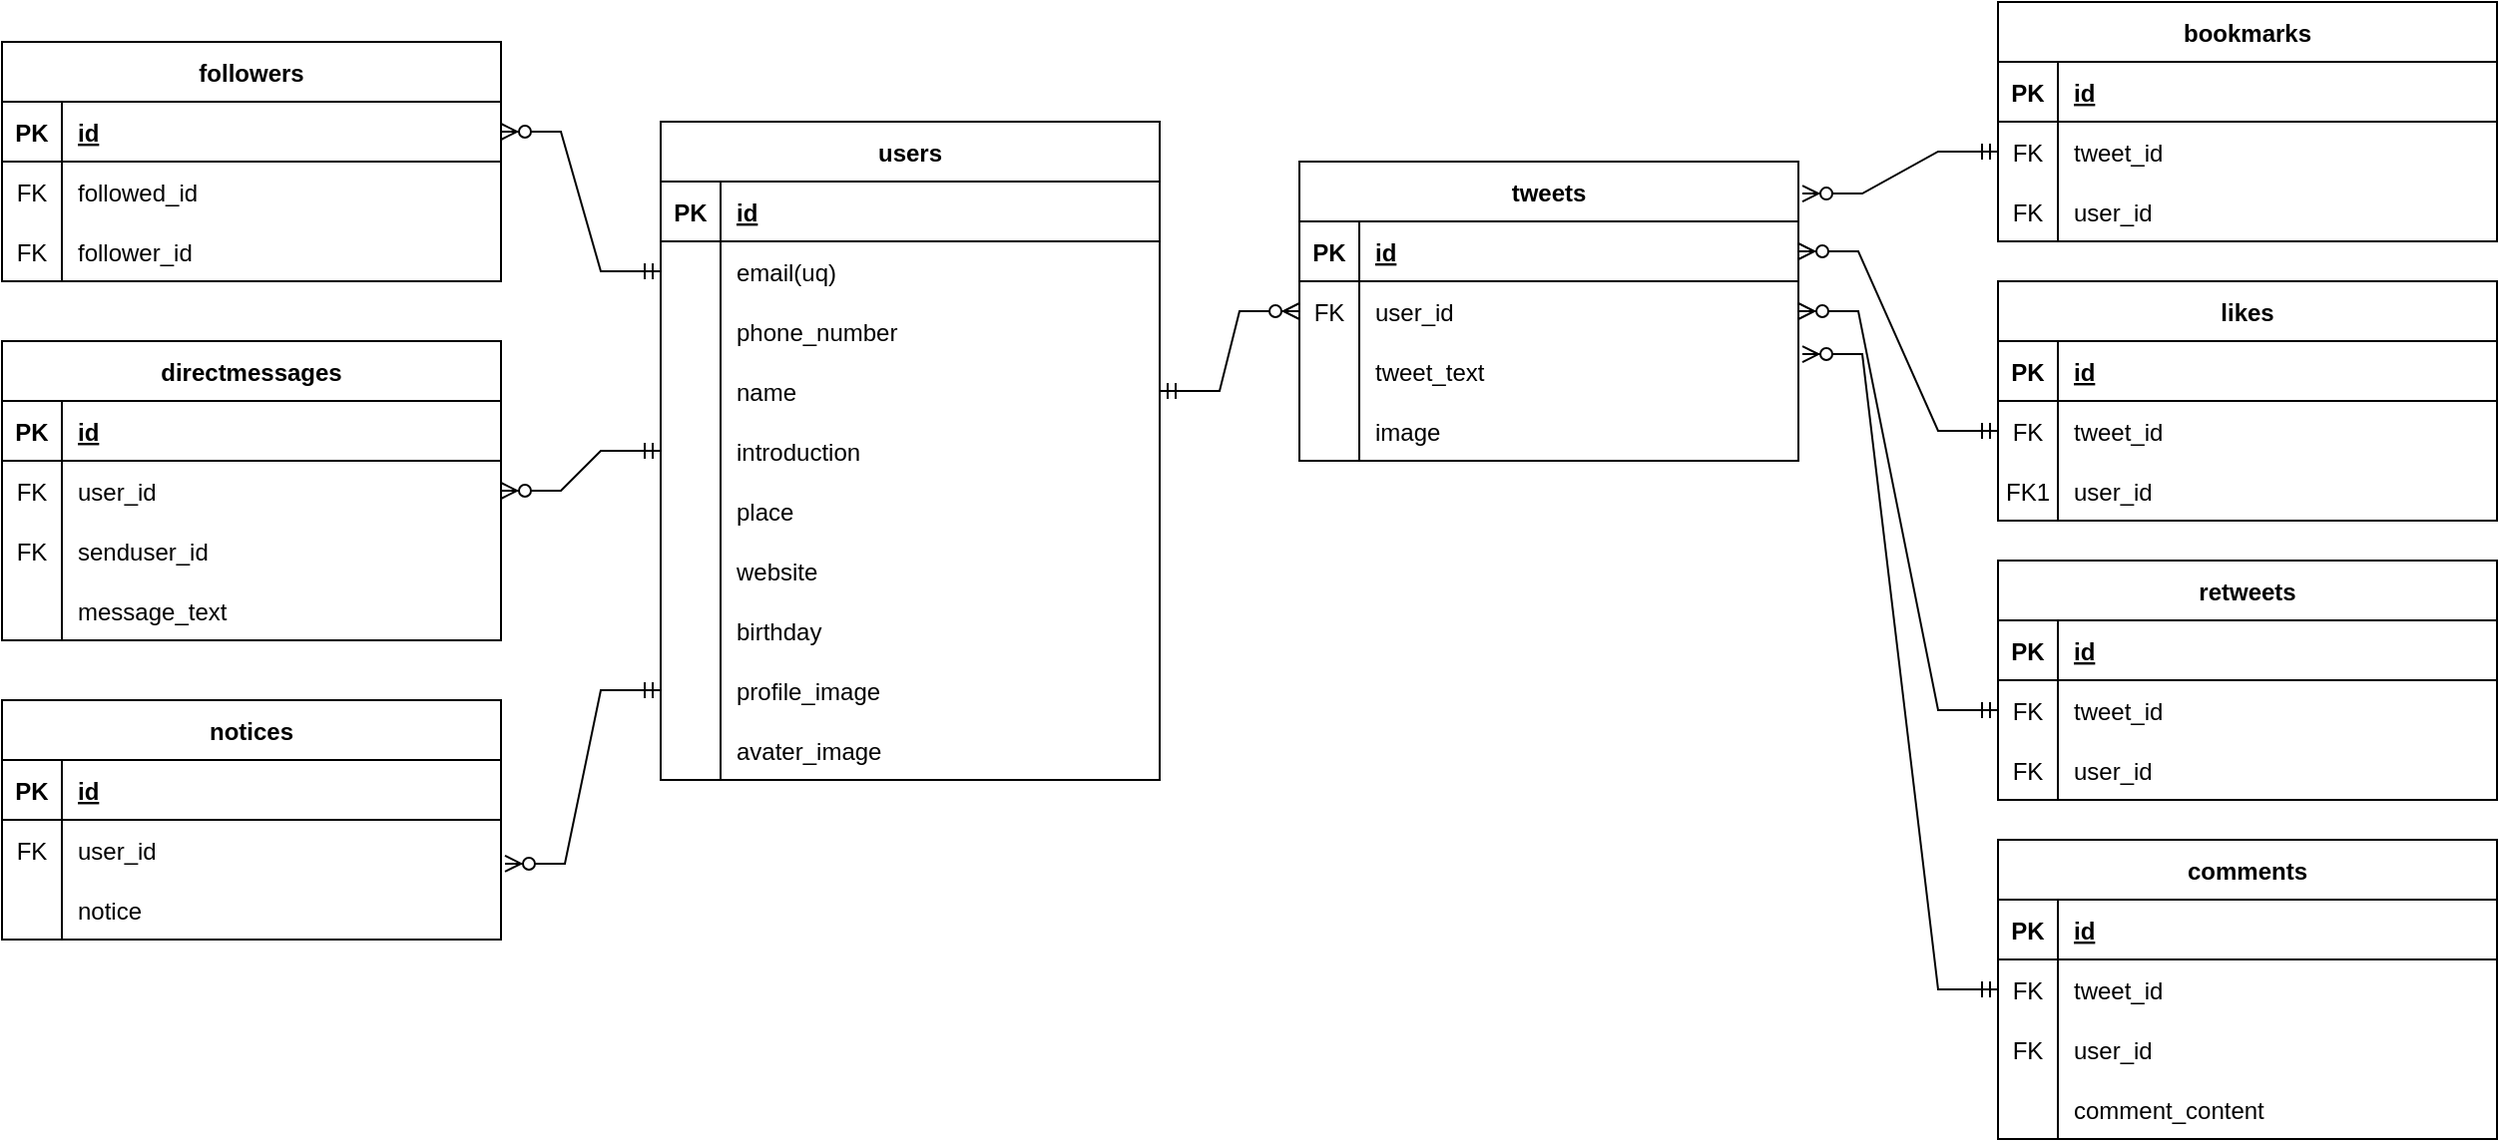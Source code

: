 <mxfile>
    <diagram id="R2lEEEUBdFMjLlhIrx00" name="Page-1">
        <mxGraphModel dx="1562" dy="1374" grid="1" gridSize="10" guides="1" tooltips="1" connect="1" arrows="1" fold="1" page="1" pageScale="1" pageWidth="850" pageHeight="1100" math="0" shadow="0" extFonts="Permanent Marker^https://fonts.googleapis.com/css?family=Permanent+Marker">
            <root>
                <mxCell id="0"/>
                <mxCell id="1" parent="0"/>
                <mxCell id="C-vyLk0tnHw3VtMMgP7b-2" value="users" style="shape=table;startSize=30;container=1;collapsible=1;childLayout=tableLayout;fixedRows=1;rowLines=0;fontStyle=1;align=center;resizeLast=1;" parent="1" vertex="1">
                    <mxGeometry x="-80" y="20" width="250" height="330" as="geometry"/>
                </mxCell>
                <mxCell id="C-vyLk0tnHw3VtMMgP7b-3" value="" style="shape=partialRectangle;collapsible=0;dropTarget=0;pointerEvents=0;fillColor=none;points=[[0,0.5],[1,0.5]];portConstraint=eastwest;top=0;left=0;right=0;bottom=1;" parent="C-vyLk0tnHw3VtMMgP7b-2" vertex="1">
                    <mxGeometry y="30" width="250" height="30" as="geometry"/>
                </mxCell>
                <mxCell id="C-vyLk0tnHw3VtMMgP7b-4" value="PK" style="shape=partialRectangle;overflow=hidden;connectable=0;fillColor=none;top=0;left=0;bottom=0;right=0;fontStyle=1;" parent="C-vyLk0tnHw3VtMMgP7b-3" vertex="1">
                    <mxGeometry width="30" height="30" as="geometry">
                        <mxRectangle width="30" height="30" as="alternateBounds"/>
                    </mxGeometry>
                </mxCell>
                <mxCell id="C-vyLk0tnHw3VtMMgP7b-5" value="id" style="shape=partialRectangle;overflow=hidden;connectable=0;fillColor=none;top=0;left=0;bottom=0;right=0;align=left;spacingLeft=6;fontStyle=5;" parent="C-vyLk0tnHw3VtMMgP7b-3" vertex="1">
                    <mxGeometry x="30" width="220" height="30" as="geometry">
                        <mxRectangle width="220" height="30" as="alternateBounds"/>
                    </mxGeometry>
                </mxCell>
                <mxCell id="C-vyLk0tnHw3VtMMgP7b-6" value="" style="shape=partialRectangle;collapsible=0;dropTarget=0;pointerEvents=0;fillColor=none;points=[[0,0.5],[1,0.5]];portConstraint=eastwest;top=0;left=0;right=0;bottom=0;" parent="C-vyLk0tnHw3VtMMgP7b-2" vertex="1">
                    <mxGeometry y="60" width="250" height="30" as="geometry"/>
                </mxCell>
                <mxCell id="C-vyLk0tnHw3VtMMgP7b-7" value="" style="shape=partialRectangle;overflow=hidden;connectable=0;fillColor=none;top=0;left=0;bottom=0;right=0;" parent="C-vyLk0tnHw3VtMMgP7b-6" vertex="1">
                    <mxGeometry width="30" height="30" as="geometry">
                        <mxRectangle width="30" height="30" as="alternateBounds"/>
                    </mxGeometry>
                </mxCell>
                <mxCell id="C-vyLk0tnHw3VtMMgP7b-8" value="email(uq)" style="shape=partialRectangle;overflow=hidden;connectable=0;fillColor=none;top=0;left=0;bottom=0;right=0;align=left;spacingLeft=6;" parent="C-vyLk0tnHw3VtMMgP7b-6" vertex="1">
                    <mxGeometry x="30" width="220" height="30" as="geometry">
                        <mxRectangle width="220" height="30" as="alternateBounds"/>
                    </mxGeometry>
                </mxCell>
                <mxCell id="C-vyLk0tnHw3VtMMgP7b-9" value="" style="shape=partialRectangle;collapsible=0;dropTarget=0;pointerEvents=0;fillColor=none;points=[[0,0.5],[1,0.5]];portConstraint=eastwest;top=0;left=0;right=0;bottom=0;" parent="C-vyLk0tnHw3VtMMgP7b-2" vertex="1">
                    <mxGeometry y="90" width="250" height="30" as="geometry"/>
                </mxCell>
                <mxCell id="C-vyLk0tnHw3VtMMgP7b-10" value="" style="shape=partialRectangle;overflow=hidden;connectable=0;fillColor=none;top=0;left=0;bottom=0;right=0;" parent="C-vyLk0tnHw3VtMMgP7b-9" vertex="1">
                    <mxGeometry width="30" height="30" as="geometry">
                        <mxRectangle width="30" height="30" as="alternateBounds"/>
                    </mxGeometry>
                </mxCell>
                <mxCell id="C-vyLk0tnHw3VtMMgP7b-11" value="phone_number" style="shape=partialRectangle;overflow=hidden;connectable=0;fillColor=none;top=0;left=0;bottom=0;right=0;align=left;spacingLeft=6;" parent="C-vyLk0tnHw3VtMMgP7b-9" vertex="1">
                    <mxGeometry x="30" width="220" height="30" as="geometry">
                        <mxRectangle width="220" height="30" as="alternateBounds"/>
                    </mxGeometry>
                </mxCell>
                <mxCell id="NRNd9IOH_NK0ib00mY63-1" style="shape=partialRectangle;collapsible=0;dropTarget=0;pointerEvents=0;fillColor=none;points=[[0,0.5],[1,0.5]];portConstraint=eastwest;top=0;left=0;right=0;bottom=0;" parent="C-vyLk0tnHw3VtMMgP7b-2" vertex="1">
                    <mxGeometry y="120" width="250" height="30" as="geometry"/>
                </mxCell>
                <mxCell id="NRNd9IOH_NK0ib00mY63-2" style="shape=partialRectangle;overflow=hidden;connectable=0;fillColor=none;top=0;left=0;bottom=0;right=0;" parent="NRNd9IOH_NK0ib00mY63-1" vertex="1">
                    <mxGeometry width="30" height="30" as="geometry">
                        <mxRectangle width="30" height="30" as="alternateBounds"/>
                    </mxGeometry>
                </mxCell>
                <mxCell id="NRNd9IOH_NK0ib00mY63-3" value="name" style="shape=partialRectangle;overflow=hidden;connectable=0;fillColor=none;top=0;left=0;bottom=0;right=0;align=left;spacingLeft=6;" parent="NRNd9IOH_NK0ib00mY63-1" vertex="1">
                    <mxGeometry x="30" width="220" height="30" as="geometry">
                        <mxRectangle width="220" height="30" as="alternateBounds"/>
                    </mxGeometry>
                </mxCell>
                <mxCell id="NRNd9IOH_NK0ib00mY63-4" style="shape=partialRectangle;collapsible=0;dropTarget=0;pointerEvents=0;fillColor=none;points=[[0,0.5],[1,0.5]];portConstraint=eastwest;top=0;left=0;right=0;bottom=0;" parent="C-vyLk0tnHw3VtMMgP7b-2" vertex="1">
                    <mxGeometry y="150" width="250" height="30" as="geometry"/>
                </mxCell>
                <mxCell id="NRNd9IOH_NK0ib00mY63-5" style="shape=partialRectangle;overflow=hidden;connectable=0;fillColor=none;top=0;left=0;bottom=0;right=0;" parent="NRNd9IOH_NK0ib00mY63-4" vertex="1">
                    <mxGeometry width="30" height="30" as="geometry">
                        <mxRectangle width="30" height="30" as="alternateBounds"/>
                    </mxGeometry>
                </mxCell>
                <mxCell id="NRNd9IOH_NK0ib00mY63-6" value="introduction" style="shape=partialRectangle;overflow=hidden;connectable=0;fillColor=none;top=0;left=0;bottom=0;right=0;align=left;spacingLeft=6;" parent="NRNd9IOH_NK0ib00mY63-4" vertex="1">
                    <mxGeometry x="30" width="220" height="30" as="geometry">
                        <mxRectangle width="220" height="30" as="alternateBounds"/>
                    </mxGeometry>
                </mxCell>
                <mxCell id="NRNd9IOH_NK0ib00mY63-7" style="shape=partialRectangle;collapsible=0;dropTarget=0;pointerEvents=0;fillColor=none;points=[[0,0.5],[1,0.5]];portConstraint=eastwest;top=0;left=0;right=0;bottom=0;" parent="C-vyLk0tnHw3VtMMgP7b-2" vertex="1">
                    <mxGeometry y="180" width="250" height="30" as="geometry"/>
                </mxCell>
                <mxCell id="NRNd9IOH_NK0ib00mY63-8" style="shape=partialRectangle;overflow=hidden;connectable=0;fillColor=none;top=0;left=0;bottom=0;right=0;" parent="NRNd9IOH_NK0ib00mY63-7" vertex="1">
                    <mxGeometry width="30" height="30" as="geometry">
                        <mxRectangle width="30" height="30" as="alternateBounds"/>
                    </mxGeometry>
                </mxCell>
                <mxCell id="NRNd9IOH_NK0ib00mY63-9" value="place" style="shape=partialRectangle;overflow=hidden;connectable=0;fillColor=none;top=0;left=0;bottom=0;right=0;align=left;spacingLeft=6;" parent="NRNd9IOH_NK0ib00mY63-7" vertex="1">
                    <mxGeometry x="30" width="220" height="30" as="geometry">
                        <mxRectangle width="220" height="30" as="alternateBounds"/>
                    </mxGeometry>
                </mxCell>
                <mxCell id="NRNd9IOH_NK0ib00mY63-10" style="shape=partialRectangle;collapsible=0;dropTarget=0;pointerEvents=0;fillColor=none;points=[[0,0.5],[1,0.5]];portConstraint=eastwest;top=0;left=0;right=0;bottom=0;" parent="C-vyLk0tnHw3VtMMgP7b-2" vertex="1">
                    <mxGeometry y="210" width="250" height="30" as="geometry"/>
                </mxCell>
                <mxCell id="NRNd9IOH_NK0ib00mY63-11" style="shape=partialRectangle;overflow=hidden;connectable=0;fillColor=none;top=0;left=0;bottom=0;right=0;" parent="NRNd9IOH_NK0ib00mY63-10" vertex="1">
                    <mxGeometry width="30" height="30" as="geometry">
                        <mxRectangle width="30" height="30" as="alternateBounds"/>
                    </mxGeometry>
                </mxCell>
                <mxCell id="NRNd9IOH_NK0ib00mY63-12" value="website" style="shape=partialRectangle;overflow=hidden;connectable=0;fillColor=none;top=0;left=0;bottom=0;right=0;align=left;spacingLeft=6;" parent="NRNd9IOH_NK0ib00mY63-10" vertex="1">
                    <mxGeometry x="30" width="220" height="30" as="geometry">
                        <mxRectangle width="220" height="30" as="alternateBounds"/>
                    </mxGeometry>
                </mxCell>
                <mxCell id="NRNd9IOH_NK0ib00mY63-13" style="shape=partialRectangle;collapsible=0;dropTarget=0;pointerEvents=0;fillColor=none;points=[[0,0.5],[1,0.5]];portConstraint=eastwest;top=0;left=0;right=0;bottom=0;" parent="C-vyLk0tnHw3VtMMgP7b-2" vertex="1">
                    <mxGeometry y="240" width="250" height="30" as="geometry"/>
                </mxCell>
                <mxCell id="NRNd9IOH_NK0ib00mY63-14" style="shape=partialRectangle;overflow=hidden;connectable=0;fillColor=none;top=0;left=0;bottom=0;right=0;" parent="NRNd9IOH_NK0ib00mY63-13" vertex="1">
                    <mxGeometry width="30" height="30" as="geometry">
                        <mxRectangle width="30" height="30" as="alternateBounds"/>
                    </mxGeometry>
                </mxCell>
                <mxCell id="NRNd9IOH_NK0ib00mY63-15" value="birthday" style="shape=partialRectangle;overflow=hidden;connectable=0;fillColor=none;top=0;left=0;bottom=0;right=0;align=left;spacingLeft=6;" parent="NRNd9IOH_NK0ib00mY63-13" vertex="1">
                    <mxGeometry x="30" width="220" height="30" as="geometry">
                        <mxRectangle width="220" height="30" as="alternateBounds"/>
                    </mxGeometry>
                </mxCell>
                <mxCell id="NRNd9IOH_NK0ib00mY63-16" style="shape=partialRectangle;collapsible=0;dropTarget=0;pointerEvents=0;fillColor=none;points=[[0,0.5],[1,0.5]];portConstraint=eastwest;top=0;left=0;right=0;bottom=0;" parent="C-vyLk0tnHw3VtMMgP7b-2" vertex="1">
                    <mxGeometry y="270" width="250" height="30" as="geometry"/>
                </mxCell>
                <mxCell id="NRNd9IOH_NK0ib00mY63-17" style="shape=partialRectangle;overflow=hidden;connectable=0;fillColor=none;top=0;left=0;bottom=0;right=0;" parent="NRNd9IOH_NK0ib00mY63-16" vertex="1">
                    <mxGeometry width="30" height="30" as="geometry">
                        <mxRectangle width="30" height="30" as="alternateBounds"/>
                    </mxGeometry>
                </mxCell>
                <mxCell id="NRNd9IOH_NK0ib00mY63-18" value="profile_image" style="shape=partialRectangle;overflow=hidden;connectable=0;fillColor=none;top=0;left=0;bottom=0;right=0;align=left;spacingLeft=6;" parent="NRNd9IOH_NK0ib00mY63-16" vertex="1">
                    <mxGeometry x="30" width="220" height="30" as="geometry">
                        <mxRectangle width="220" height="30" as="alternateBounds"/>
                    </mxGeometry>
                </mxCell>
                <mxCell id="NRNd9IOH_NK0ib00mY63-19" style="shape=partialRectangle;collapsible=0;dropTarget=0;pointerEvents=0;fillColor=none;points=[[0,0.5],[1,0.5]];portConstraint=eastwest;top=0;left=0;right=0;bottom=0;" parent="C-vyLk0tnHw3VtMMgP7b-2" vertex="1">
                    <mxGeometry y="300" width="250" height="30" as="geometry"/>
                </mxCell>
                <mxCell id="NRNd9IOH_NK0ib00mY63-20" style="shape=partialRectangle;overflow=hidden;connectable=0;fillColor=none;top=0;left=0;bottom=0;right=0;" parent="NRNd9IOH_NK0ib00mY63-19" vertex="1">
                    <mxGeometry width="30" height="30" as="geometry">
                        <mxRectangle width="30" height="30" as="alternateBounds"/>
                    </mxGeometry>
                </mxCell>
                <mxCell id="NRNd9IOH_NK0ib00mY63-21" value="avater_image" style="shape=partialRectangle;overflow=hidden;connectable=0;fillColor=none;top=0;left=0;bottom=0;right=0;align=left;spacingLeft=6;" parent="NRNd9IOH_NK0ib00mY63-19" vertex="1">
                    <mxGeometry x="30" width="220" height="30" as="geometry">
                        <mxRectangle width="220" height="30" as="alternateBounds"/>
                    </mxGeometry>
                </mxCell>
                <mxCell id="NRNd9IOH_NK0ib00mY63-22" value="tweets" style="shape=table;startSize=30;container=1;collapsible=1;childLayout=tableLayout;fixedRows=1;rowLines=0;fontStyle=1;align=center;resizeLast=1;" parent="1" vertex="1">
                    <mxGeometry x="240" y="40" width="250" height="150" as="geometry"/>
                </mxCell>
                <mxCell id="NRNd9IOH_NK0ib00mY63-23" value="" style="shape=partialRectangle;collapsible=0;dropTarget=0;pointerEvents=0;fillColor=none;points=[[0,0.5],[1,0.5]];portConstraint=eastwest;top=0;left=0;right=0;bottom=1;" parent="NRNd9IOH_NK0ib00mY63-22" vertex="1">
                    <mxGeometry y="30" width="250" height="30" as="geometry"/>
                </mxCell>
                <mxCell id="NRNd9IOH_NK0ib00mY63-24" value="PK" style="shape=partialRectangle;overflow=hidden;connectable=0;fillColor=none;top=0;left=0;bottom=0;right=0;fontStyle=1;" parent="NRNd9IOH_NK0ib00mY63-23" vertex="1">
                    <mxGeometry width="30" height="30" as="geometry">
                        <mxRectangle width="30" height="30" as="alternateBounds"/>
                    </mxGeometry>
                </mxCell>
                <mxCell id="NRNd9IOH_NK0ib00mY63-25" value="id" style="shape=partialRectangle;overflow=hidden;connectable=0;fillColor=none;top=0;left=0;bottom=0;right=0;align=left;spacingLeft=6;fontStyle=5;" parent="NRNd9IOH_NK0ib00mY63-23" vertex="1">
                    <mxGeometry x="30" width="220" height="30" as="geometry">
                        <mxRectangle width="220" height="30" as="alternateBounds"/>
                    </mxGeometry>
                </mxCell>
                <mxCell id="NRNd9IOH_NK0ib00mY63-26" value="" style="shape=partialRectangle;collapsible=0;dropTarget=0;pointerEvents=0;fillColor=none;points=[[0,0.5],[1,0.5]];portConstraint=eastwest;top=0;left=0;right=0;bottom=0;" parent="NRNd9IOH_NK0ib00mY63-22" vertex="1">
                    <mxGeometry y="60" width="250" height="30" as="geometry"/>
                </mxCell>
                <mxCell id="NRNd9IOH_NK0ib00mY63-27" value="FK" style="shape=partialRectangle;overflow=hidden;connectable=0;fillColor=none;top=0;left=0;bottom=0;right=0;" parent="NRNd9IOH_NK0ib00mY63-26" vertex="1">
                    <mxGeometry width="30" height="30" as="geometry">
                        <mxRectangle width="30" height="30" as="alternateBounds"/>
                    </mxGeometry>
                </mxCell>
                <mxCell id="NRNd9IOH_NK0ib00mY63-28" value="user_id" style="shape=partialRectangle;overflow=hidden;connectable=0;fillColor=none;top=0;left=0;bottom=0;right=0;align=left;spacingLeft=6;" parent="NRNd9IOH_NK0ib00mY63-26" vertex="1">
                    <mxGeometry x="30" width="220" height="30" as="geometry">
                        <mxRectangle width="220" height="30" as="alternateBounds"/>
                    </mxGeometry>
                </mxCell>
                <mxCell id="NRNd9IOH_NK0ib00mY63-29" value="" style="shape=partialRectangle;collapsible=0;dropTarget=0;pointerEvents=0;fillColor=none;points=[[0,0.5],[1,0.5]];portConstraint=eastwest;top=0;left=0;right=0;bottom=0;" parent="NRNd9IOH_NK0ib00mY63-22" vertex="1">
                    <mxGeometry y="90" width="250" height="30" as="geometry"/>
                </mxCell>
                <mxCell id="NRNd9IOH_NK0ib00mY63-30" value="" style="shape=partialRectangle;overflow=hidden;connectable=0;fillColor=none;top=0;left=0;bottom=0;right=0;" parent="NRNd9IOH_NK0ib00mY63-29" vertex="1">
                    <mxGeometry width="30" height="30" as="geometry">
                        <mxRectangle width="30" height="30" as="alternateBounds"/>
                    </mxGeometry>
                </mxCell>
                <mxCell id="NRNd9IOH_NK0ib00mY63-31" value="tweet_text" style="shape=partialRectangle;overflow=hidden;connectable=0;fillColor=none;top=0;left=0;bottom=0;right=0;align=left;spacingLeft=6;" parent="NRNd9IOH_NK0ib00mY63-29" vertex="1">
                    <mxGeometry x="30" width="220" height="30" as="geometry">
                        <mxRectangle width="220" height="30" as="alternateBounds"/>
                    </mxGeometry>
                </mxCell>
                <mxCell id="16" style="shape=partialRectangle;collapsible=0;dropTarget=0;pointerEvents=0;fillColor=none;points=[[0,0.5],[1,0.5]];portConstraint=eastwest;top=0;left=0;right=0;bottom=0;" vertex="1" parent="NRNd9IOH_NK0ib00mY63-22">
                    <mxGeometry y="120" width="250" height="30" as="geometry"/>
                </mxCell>
                <mxCell id="17" style="shape=partialRectangle;overflow=hidden;connectable=0;fillColor=none;top=0;left=0;bottom=0;right=0;" vertex="1" parent="16">
                    <mxGeometry width="30" height="30" as="geometry">
                        <mxRectangle width="30" height="30" as="alternateBounds"/>
                    </mxGeometry>
                </mxCell>
                <mxCell id="18" value="image" style="shape=partialRectangle;overflow=hidden;connectable=0;fillColor=none;top=0;left=0;bottom=0;right=0;align=left;spacingLeft=6;" vertex="1" parent="16">
                    <mxGeometry x="30" width="220" height="30" as="geometry">
                        <mxRectangle width="220" height="30" as="alternateBounds"/>
                    </mxGeometry>
                </mxCell>
                <mxCell id="fEU25YHD1_2sa0vb_L6C-61" value="likes" style="shape=table;startSize=30;container=1;collapsible=1;childLayout=tableLayout;fixedRows=1;rowLines=0;fontStyle=1;align=center;resizeLast=1;" parent="1" vertex="1">
                    <mxGeometry x="590" y="100" width="250" height="120" as="geometry"/>
                </mxCell>
                <mxCell id="fEU25YHD1_2sa0vb_L6C-62" value="" style="shape=partialRectangle;collapsible=0;dropTarget=0;pointerEvents=0;fillColor=none;points=[[0,0.5],[1,0.5]];portConstraint=eastwest;top=0;left=0;right=0;bottom=1;" parent="fEU25YHD1_2sa0vb_L6C-61" vertex="1">
                    <mxGeometry y="30" width="250" height="30" as="geometry"/>
                </mxCell>
                <mxCell id="fEU25YHD1_2sa0vb_L6C-63" value="PK" style="shape=partialRectangle;overflow=hidden;connectable=0;fillColor=none;top=0;left=0;bottom=0;right=0;fontStyle=1;" parent="fEU25YHD1_2sa0vb_L6C-62" vertex="1">
                    <mxGeometry width="30" height="30" as="geometry">
                        <mxRectangle width="30" height="30" as="alternateBounds"/>
                    </mxGeometry>
                </mxCell>
                <mxCell id="fEU25YHD1_2sa0vb_L6C-64" value="id" style="shape=partialRectangle;overflow=hidden;connectable=0;fillColor=none;top=0;left=0;bottom=0;right=0;align=left;spacingLeft=6;fontStyle=5;" parent="fEU25YHD1_2sa0vb_L6C-62" vertex="1">
                    <mxGeometry x="30" width="220" height="30" as="geometry">
                        <mxRectangle width="220" height="30" as="alternateBounds"/>
                    </mxGeometry>
                </mxCell>
                <mxCell id="fEU25YHD1_2sa0vb_L6C-65" style="shape=partialRectangle;collapsible=0;dropTarget=0;pointerEvents=0;fillColor=none;points=[[0,0.5],[1,0.5]];portConstraint=eastwest;top=0;left=0;right=0;bottom=0;" parent="fEU25YHD1_2sa0vb_L6C-61" vertex="1">
                    <mxGeometry y="60" width="250" height="30" as="geometry"/>
                </mxCell>
                <mxCell id="fEU25YHD1_2sa0vb_L6C-66" value="FK" style="shape=partialRectangle;overflow=hidden;connectable=0;fillColor=none;top=0;left=0;bottom=0;right=0;" parent="fEU25YHD1_2sa0vb_L6C-65" vertex="1">
                    <mxGeometry width="30" height="30" as="geometry">
                        <mxRectangle width="30" height="30" as="alternateBounds"/>
                    </mxGeometry>
                </mxCell>
                <mxCell id="fEU25YHD1_2sa0vb_L6C-67" value="tweet_id" style="shape=partialRectangle;overflow=hidden;connectable=0;fillColor=none;top=0;left=0;bottom=0;right=0;align=left;spacingLeft=6;" parent="fEU25YHD1_2sa0vb_L6C-65" vertex="1">
                    <mxGeometry x="30" width="220" height="30" as="geometry">
                        <mxRectangle width="220" height="30" as="alternateBounds"/>
                    </mxGeometry>
                </mxCell>
                <mxCell id="fEU25YHD1_2sa0vb_L6C-68" value="" style="shape=partialRectangle;collapsible=0;dropTarget=0;pointerEvents=0;fillColor=none;points=[[0,0.5],[1,0.5]];portConstraint=eastwest;top=0;left=0;right=0;bottom=0;" parent="fEU25YHD1_2sa0vb_L6C-61" vertex="1">
                    <mxGeometry y="90" width="250" height="30" as="geometry"/>
                </mxCell>
                <mxCell id="fEU25YHD1_2sa0vb_L6C-69" value="FK1" style="shape=partialRectangle;overflow=hidden;connectable=0;fillColor=none;top=0;left=0;bottom=0;right=0;" parent="fEU25YHD1_2sa0vb_L6C-68" vertex="1">
                    <mxGeometry width="30" height="30" as="geometry">
                        <mxRectangle width="30" height="30" as="alternateBounds"/>
                    </mxGeometry>
                </mxCell>
                <mxCell id="fEU25YHD1_2sa0vb_L6C-70" value="user_id" style="shape=partialRectangle;overflow=hidden;connectable=0;fillColor=none;top=0;left=0;bottom=0;right=0;align=left;spacingLeft=6;" parent="fEU25YHD1_2sa0vb_L6C-68" vertex="1">
                    <mxGeometry x="30" width="220" height="30" as="geometry">
                        <mxRectangle width="220" height="30" as="alternateBounds"/>
                    </mxGeometry>
                </mxCell>
                <mxCell id="fEU25YHD1_2sa0vb_L6C-74" value="retweets" style="shape=table;startSize=30;container=1;collapsible=1;childLayout=tableLayout;fixedRows=1;rowLines=0;fontStyle=1;align=center;resizeLast=1;" parent="1" vertex="1">
                    <mxGeometry x="590" y="240" width="250" height="120" as="geometry"/>
                </mxCell>
                <mxCell id="fEU25YHD1_2sa0vb_L6C-75" value="" style="shape=partialRectangle;collapsible=0;dropTarget=0;pointerEvents=0;fillColor=none;points=[[0,0.5],[1,0.5]];portConstraint=eastwest;top=0;left=0;right=0;bottom=1;" parent="fEU25YHD1_2sa0vb_L6C-74" vertex="1">
                    <mxGeometry y="30" width="250" height="30" as="geometry"/>
                </mxCell>
                <mxCell id="fEU25YHD1_2sa0vb_L6C-76" value="PK" style="shape=partialRectangle;overflow=hidden;connectable=0;fillColor=none;top=0;left=0;bottom=0;right=0;fontStyle=1;" parent="fEU25YHD1_2sa0vb_L6C-75" vertex="1">
                    <mxGeometry width="30" height="30" as="geometry">
                        <mxRectangle width="30" height="30" as="alternateBounds"/>
                    </mxGeometry>
                </mxCell>
                <mxCell id="fEU25YHD1_2sa0vb_L6C-77" value="id" style="shape=partialRectangle;overflow=hidden;connectable=0;fillColor=none;top=0;left=0;bottom=0;right=0;align=left;spacingLeft=6;fontStyle=5;" parent="fEU25YHD1_2sa0vb_L6C-75" vertex="1">
                    <mxGeometry x="30" width="220" height="30" as="geometry">
                        <mxRectangle width="220" height="30" as="alternateBounds"/>
                    </mxGeometry>
                </mxCell>
                <mxCell id="fEU25YHD1_2sa0vb_L6C-78" style="shape=partialRectangle;collapsible=0;dropTarget=0;pointerEvents=0;fillColor=none;points=[[0,0.5],[1,0.5]];portConstraint=eastwest;top=0;left=0;right=0;bottom=0;" parent="fEU25YHD1_2sa0vb_L6C-74" vertex="1">
                    <mxGeometry y="60" width="250" height="30" as="geometry"/>
                </mxCell>
                <mxCell id="fEU25YHD1_2sa0vb_L6C-79" value="FK" style="shape=partialRectangle;overflow=hidden;connectable=0;fillColor=none;top=0;left=0;bottom=0;right=0;" parent="fEU25YHD1_2sa0vb_L6C-78" vertex="1">
                    <mxGeometry width="30" height="30" as="geometry">
                        <mxRectangle width="30" height="30" as="alternateBounds"/>
                    </mxGeometry>
                </mxCell>
                <mxCell id="fEU25YHD1_2sa0vb_L6C-80" value="tweet_id" style="shape=partialRectangle;overflow=hidden;connectable=0;fillColor=none;top=0;left=0;bottom=0;right=0;align=left;spacingLeft=6;" parent="fEU25YHD1_2sa0vb_L6C-78" vertex="1">
                    <mxGeometry x="30" width="220" height="30" as="geometry">
                        <mxRectangle width="220" height="30" as="alternateBounds"/>
                    </mxGeometry>
                </mxCell>
                <mxCell id="fEU25YHD1_2sa0vb_L6C-81" value="" style="shape=partialRectangle;collapsible=0;dropTarget=0;pointerEvents=0;fillColor=none;points=[[0,0.5],[1,0.5]];portConstraint=eastwest;top=0;left=0;right=0;bottom=0;" parent="fEU25YHD1_2sa0vb_L6C-74" vertex="1">
                    <mxGeometry y="90" width="250" height="30" as="geometry"/>
                </mxCell>
                <mxCell id="fEU25YHD1_2sa0vb_L6C-82" value="FK" style="shape=partialRectangle;overflow=hidden;connectable=0;fillColor=none;top=0;left=0;bottom=0;right=0;" parent="fEU25YHD1_2sa0vb_L6C-81" vertex="1">
                    <mxGeometry width="30" height="30" as="geometry">
                        <mxRectangle width="30" height="30" as="alternateBounds"/>
                    </mxGeometry>
                </mxCell>
                <mxCell id="fEU25YHD1_2sa0vb_L6C-83" value="user_id" style="shape=partialRectangle;overflow=hidden;connectable=0;fillColor=none;top=0;left=0;bottom=0;right=0;align=left;spacingLeft=6;" parent="fEU25YHD1_2sa0vb_L6C-81" vertex="1">
                    <mxGeometry x="30" width="220" height="30" as="geometry">
                        <mxRectangle width="220" height="30" as="alternateBounds"/>
                    </mxGeometry>
                </mxCell>
                <mxCell id="fEU25YHD1_2sa0vb_L6C-87" value="bookmarks" style="shape=table;startSize=30;container=1;collapsible=1;childLayout=tableLayout;fixedRows=1;rowLines=0;fontStyle=1;align=center;resizeLast=1;" parent="1" vertex="1">
                    <mxGeometry x="590" y="-40" width="250" height="120" as="geometry"/>
                </mxCell>
                <mxCell id="fEU25YHD1_2sa0vb_L6C-88" value="" style="shape=partialRectangle;collapsible=0;dropTarget=0;pointerEvents=0;fillColor=none;points=[[0,0.5],[1,0.5]];portConstraint=eastwest;top=0;left=0;right=0;bottom=1;" parent="fEU25YHD1_2sa0vb_L6C-87" vertex="1">
                    <mxGeometry y="30" width="250" height="30" as="geometry"/>
                </mxCell>
                <mxCell id="fEU25YHD1_2sa0vb_L6C-89" value="PK" style="shape=partialRectangle;overflow=hidden;connectable=0;fillColor=none;top=0;left=0;bottom=0;right=0;fontStyle=1;" parent="fEU25YHD1_2sa0vb_L6C-88" vertex="1">
                    <mxGeometry width="30" height="30" as="geometry">
                        <mxRectangle width="30" height="30" as="alternateBounds"/>
                    </mxGeometry>
                </mxCell>
                <mxCell id="fEU25YHD1_2sa0vb_L6C-90" value="id" style="shape=partialRectangle;overflow=hidden;connectable=0;fillColor=none;top=0;left=0;bottom=0;right=0;align=left;spacingLeft=6;fontStyle=5;" parent="fEU25YHD1_2sa0vb_L6C-88" vertex="1">
                    <mxGeometry x="30" width="220" height="30" as="geometry">
                        <mxRectangle width="220" height="30" as="alternateBounds"/>
                    </mxGeometry>
                </mxCell>
                <mxCell id="fEU25YHD1_2sa0vb_L6C-91" style="shape=partialRectangle;collapsible=0;dropTarget=0;pointerEvents=0;fillColor=none;points=[[0,0.5],[1,0.5]];portConstraint=eastwest;top=0;left=0;right=0;bottom=0;" parent="fEU25YHD1_2sa0vb_L6C-87" vertex="1">
                    <mxGeometry y="60" width="250" height="30" as="geometry"/>
                </mxCell>
                <mxCell id="fEU25YHD1_2sa0vb_L6C-92" value="FK" style="shape=partialRectangle;overflow=hidden;connectable=0;fillColor=none;top=0;left=0;bottom=0;right=0;" parent="fEU25YHD1_2sa0vb_L6C-91" vertex="1">
                    <mxGeometry width="30" height="30" as="geometry">
                        <mxRectangle width="30" height="30" as="alternateBounds"/>
                    </mxGeometry>
                </mxCell>
                <mxCell id="fEU25YHD1_2sa0vb_L6C-93" value="tweet_id" style="shape=partialRectangle;overflow=hidden;connectable=0;fillColor=none;top=0;left=0;bottom=0;right=0;align=left;spacingLeft=6;" parent="fEU25YHD1_2sa0vb_L6C-91" vertex="1">
                    <mxGeometry x="30" width="220" height="30" as="geometry">
                        <mxRectangle width="220" height="30" as="alternateBounds"/>
                    </mxGeometry>
                </mxCell>
                <mxCell id="fEU25YHD1_2sa0vb_L6C-94" value="" style="shape=partialRectangle;collapsible=0;dropTarget=0;pointerEvents=0;fillColor=none;points=[[0,0.5],[1,0.5]];portConstraint=eastwest;top=0;left=0;right=0;bottom=0;" parent="fEU25YHD1_2sa0vb_L6C-87" vertex="1">
                    <mxGeometry y="90" width="250" height="30" as="geometry"/>
                </mxCell>
                <mxCell id="fEU25YHD1_2sa0vb_L6C-95" value="FK" style="shape=partialRectangle;overflow=hidden;connectable=0;fillColor=none;top=0;left=0;bottom=0;right=0;" parent="fEU25YHD1_2sa0vb_L6C-94" vertex="1">
                    <mxGeometry width="30" height="30" as="geometry">
                        <mxRectangle width="30" height="30" as="alternateBounds"/>
                    </mxGeometry>
                </mxCell>
                <mxCell id="fEU25YHD1_2sa0vb_L6C-96" value="user_id" style="shape=partialRectangle;overflow=hidden;connectable=0;fillColor=none;top=0;left=0;bottom=0;right=0;align=left;spacingLeft=6;" parent="fEU25YHD1_2sa0vb_L6C-94" vertex="1">
                    <mxGeometry x="30" width="220" height="30" as="geometry">
                        <mxRectangle width="220" height="30" as="alternateBounds"/>
                    </mxGeometry>
                </mxCell>
                <mxCell id="fEU25YHD1_2sa0vb_L6C-97" value="followers" style="shape=table;startSize=30;container=1;collapsible=1;childLayout=tableLayout;fixedRows=1;rowLines=0;fontStyle=1;align=center;resizeLast=1;" parent="1" vertex="1">
                    <mxGeometry x="-410" y="-20" width="250" height="120" as="geometry"/>
                </mxCell>
                <mxCell id="fEU25YHD1_2sa0vb_L6C-98" value="" style="shape=partialRectangle;collapsible=0;dropTarget=0;pointerEvents=0;fillColor=none;points=[[0,0.5],[1,0.5]];portConstraint=eastwest;top=0;left=0;right=0;bottom=1;" parent="fEU25YHD1_2sa0vb_L6C-97" vertex="1">
                    <mxGeometry y="30" width="250" height="30" as="geometry"/>
                </mxCell>
                <mxCell id="fEU25YHD1_2sa0vb_L6C-99" value="PK" style="shape=partialRectangle;overflow=hidden;connectable=0;fillColor=none;top=0;left=0;bottom=0;right=0;fontStyle=1;" parent="fEU25YHD1_2sa0vb_L6C-98" vertex="1">
                    <mxGeometry width="30" height="30" as="geometry">
                        <mxRectangle width="30" height="30" as="alternateBounds"/>
                    </mxGeometry>
                </mxCell>
                <mxCell id="fEU25YHD1_2sa0vb_L6C-100" value="id" style="shape=partialRectangle;overflow=hidden;connectable=0;fillColor=none;top=0;left=0;bottom=0;right=0;align=left;spacingLeft=6;fontStyle=5;" parent="fEU25YHD1_2sa0vb_L6C-98" vertex="1">
                    <mxGeometry x="30" width="220" height="30" as="geometry">
                        <mxRectangle width="220" height="30" as="alternateBounds"/>
                    </mxGeometry>
                </mxCell>
                <mxCell id="fEU25YHD1_2sa0vb_L6C-101" style="shape=partialRectangle;collapsible=0;dropTarget=0;pointerEvents=0;fillColor=none;points=[[0,0.5],[1,0.5]];portConstraint=eastwest;top=0;left=0;right=0;bottom=0;" parent="fEU25YHD1_2sa0vb_L6C-97" vertex="1">
                    <mxGeometry y="60" width="250" height="30" as="geometry"/>
                </mxCell>
                <mxCell id="fEU25YHD1_2sa0vb_L6C-102" value="FK" style="shape=partialRectangle;overflow=hidden;connectable=0;fillColor=none;top=0;left=0;bottom=0;right=0;" parent="fEU25YHD1_2sa0vb_L6C-101" vertex="1">
                    <mxGeometry width="30" height="30" as="geometry">
                        <mxRectangle width="30" height="30" as="alternateBounds"/>
                    </mxGeometry>
                </mxCell>
                <mxCell id="fEU25YHD1_2sa0vb_L6C-103" value="followed_id" style="shape=partialRectangle;overflow=hidden;connectable=0;fillColor=none;top=0;left=0;bottom=0;right=0;align=left;spacingLeft=6;" parent="fEU25YHD1_2sa0vb_L6C-101" vertex="1">
                    <mxGeometry x="30" width="220" height="30" as="geometry">
                        <mxRectangle width="220" height="30" as="alternateBounds"/>
                    </mxGeometry>
                </mxCell>
                <mxCell id="fEU25YHD1_2sa0vb_L6C-104" value="" style="shape=partialRectangle;collapsible=0;dropTarget=0;pointerEvents=0;fillColor=none;points=[[0,0.5],[1,0.5]];portConstraint=eastwest;top=0;left=0;right=0;bottom=0;" parent="fEU25YHD1_2sa0vb_L6C-97" vertex="1">
                    <mxGeometry y="90" width="250" height="30" as="geometry"/>
                </mxCell>
                <mxCell id="fEU25YHD1_2sa0vb_L6C-105" value="FK" style="shape=partialRectangle;overflow=hidden;connectable=0;fillColor=none;top=0;left=0;bottom=0;right=0;" parent="fEU25YHD1_2sa0vb_L6C-104" vertex="1">
                    <mxGeometry width="30" height="30" as="geometry">
                        <mxRectangle width="30" height="30" as="alternateBounds"/>
                    </mxGeometry>
                </mxCell>
                <mxCell id="fEU25YHD1_2sa0vb_L6C-106" value="follower_id" style="shape=partialRectangle;overflow=hidden;connectable=0;fillColor=none;top=0;left=0;bottom=0;right=0;align=left;spacingLeft=6;" parent="fEU25YHD1_2sa0vb_L6C-104" vertex="1">
                    <mxGeometry x="30" width="220" height="30" as="geometry">
                        <mxRectangle width="220" height="30" as="alternateBounds"/>
                    </mxGeometry>
                </mxCell>
                <mxCell id="fEU25YHD1_2sa0vb_L6C-124" value="directmessages" style="shape=table;startSize=30;container=1;collapsible=1;childLayout=tableLayout;fixedRows=1;rowLines=0;fontStyle=1;align=center;resizeLast=1;" parent="1" vertex="1">
                    <mxGeometry x="-410" y="130" width="250" height="150" as="geometry"/>
                </mxCell>
                <mxCell id="fEU25YHD1_2sa0vb_L6C-125" value="" style="shape=partialRectangle;collapsible=0;dropTarget=0;pointerEvents=0;fillColor=none;points=[[0,0.5],[1,0.5]];portConstraint=eastwest;top=0;left=0;right=0;bottom=1;" parent="fEU25YHD1_2sa0vb_L6C-124" vertex="1">
                    <mxGeometry y="30" width="250" height="30" as="geometry"/>
                </mxCell>
                <mxCell id="fEU25YHD1_2sa0vb_L6C-126" value="PK" style="shape=partialRectangle;overflow=hidden;connectable=0;fillColor=none;top=0;left=0;bottom=0;right=0;fontStyle=1;" parent="fEU25YHD1_2sa0vb_L6C-125" vertex="1">
                    <mxGeometry width="30" height="30" as="geometry">
                        <mxRectangle width="30" height="30" as="alternateBounds"/>
                    </mxGeometry>
                </mxCell>
                <mxCell id="fEU25YHD1_2sa0vb_L6C-127" value="id" style="shape=partialRectangle;overflow=hidden;connectable=0;fillColor=none;top=0;left=0;bottom=0;right=0;align=left;spacingLeft=6;fontStyle=5;" parent="fEU25YHD1_2sa0vb_L6C-125" vertex="1">
                    <mxGeometry x="30" width="220" height="30" as="geometry">
                        <mxRectangle width="220" height="30" as="alternateBounds"/>
                    </mxGeometry>
                </mxCell>
                <mxCell id="fEU25YHD1_2sa0vb_L6C-128" style="shape=partialRectangle;collapsible=0;dropTarget=0;pointerEvents=0;fillColor=none;points=[[0,0.5],[1,0.5]];portConstraint=eastwest;top=0;left=0;right=0;bottom=0;" parent="fEU25YHD1_2sa0vb_L6C-124" vertex="1">
                    <mxGeometry y="60" width="250" height="30" as="geometry"/>
                </mxCell>
                <mxCell id="fEU25YHD1_2sa0vb_L6C-129" value="FK" style="shape=partialRectangle;overflow=hidden;connectable=0;fillColor=none;top=0;left=0;bottom=0;right=0;" parent="fEU25YHD1_2sa0vb_L6C-128" vertex="1">
                    <mxGeometry width="30" height="30" as="geometry">
                        <mxRectangle width="30" height="30" as="alternateBounds"/>
                    </mxGeometry>
                </mxCell>
                <mxCell id="fEU25YHD1_2sa0vb_L6C-130" value="user_id" style="shape=partialRectangle;overflow=hidden;connectable=0;fillColor=none;top=0;left=0;bottom=0;right=0;align=left;spacingLeft=6;" parent="fEU25YHD1_2sa0vb_L6C-128" vertex="1">
                    <mxGeometry x="30" width="220" height="30" as="geometry">
                        <mxRectangle width="220" height="30" as="alternateBounds"/>
                    </mxGeometry>
                </mxCell>
                <mxCell id="fEU25YHD1_2sa0vb_L6C-131" value="" style="shape=partialRectangle;collapsible=0;dropTarget=0;pointerEvents=0;fillColor=none;points=[[0,0.5],[1,0.5]];portConstraint=eastwest;top=0;left=0;right=0;bottom=0;" parent="fEU25YHD1_2sa0vb_L6C-124" vertex="1">
                    <mxGeometry y="90" width="250" height="30" as="geometry"/>
                </mxCell>
                <mxCell id="fEU25YHD1_2sa0vb_L6C-132" value="FK" style="shape=partialRectangle;overflow=hidden;connectable=0;fillColor=none;top=0;left=0;bottom=0;right=0;" parent="fEU25YHD1_2sa0vb_L6C-131" vertex="1">
                    <mxGeometry width="30" height="30" as="geometry">
                        <mxRectangle width="30" height="30" as="alternateBounds"/>
                    </mxGeometry>
                </mxCell>
                <mxCell id="fEU25YHD1_2sa0vb_L6C-133" value="senduser_id" style="shape=partialRectangle;overflow=hidden;connectable=0;fillColor=none;top=0;left=0;bottom=0;right=0;align=left;spacingLeft=6;" parent="fEU25YHD1_2sa0vb_L6C-131" vertex="1">
                    <mxGeometry x="30" width="220" height="30" as="geometry">
                        <mxRectangle width="220" height="30" as="alternateBounds"/>
                    </mxGeometry>
                </mxCell>
                <mxCell id="fEU25YHD1_2sa0vb_L6C-134" style="shape=partialRectangle;collapsible=0;dropTarget=0;pointerEvents=0;fillColor=none;points=[[0,0.5],[1,0.5]];portConstraint=eastwest;top=0;left=0;right=0;bottom=0;" parent="fEU25YHD1_2sa0vb_L6C-124" vertex="1">
                    <mxGeometry y="120" width="250" height="30" as="geometry"/>
                </mxCell>
                <mxCell id="fEU25YHD1_2sa0vb_L6C-135" style="shape=partialRectangle;overflow=hidden;connectable=0;fillColor=none;top=0;left=0;bottom=0;right=0;" parent="fEU25YHD1_2sa0vb_L6C-134" vertex="1">
                    <mxGeometry width="30" height="30" as="geometry">
                        <mxRectangle width="30" height="30" as="alternateBounds"/>
                    </mxGeometry>
                </mxCell>
                <mxCell id="fEU25YHD1_2sa0vb_L6C-136" value="message_text" style="shape=partialRectangle;overflow=hidden;connectable=0;fillColor=none;top=0;left=0;bottom=0;right=0;align=left;spacingLeft=6;" parent="fEU25YHD1_2sa0vb_L6C-134" vertex="1">
                    <mxGeometry x="30" width="220" height="30" as="geometry">
                        <mxRectangle width="220" height="30" as="alternateBounds"/>
                    </mxGeometry>
                </mxCell>
                <mxCell id="EsBpOkRATAnK5Tkc7rSe-4" value="notices" style="shape=table;startSize=30;container=1;collapsible=1;childLayout=tableLayout;fixedRows=1;rowLines=0;fontStyle=1;align=center;resizeLast=1;" parent="1" vertex="1">
                    <mxGeometry x="-410" y="310" width="250" height="120" as="geometry"/>
                </mxCell>
                <mxCell id="EsBpOkRATAnK5Tkc7rSe-5" value="" style="shape=partialRectangle;collapsible=0;dropTarget=0;pointerEvents=0;fillColor=none;points=[[0,0.5],[1,0.5]];portConstraint=eastwest;top=0;left=0;right=0;bottom=1;" parent="EsBpOkRATAnK5Tkc7rSe-4" vertex="1">
                    <mxGeometry y="30" width="250" height="30" as="geometry"/>
                </mxCell>
                <mxCell id="EsBpOkRATAnK5Tkc7rSe-6" value="PK" style="shape=partialRectangle;overflow=hidden;connectable=0;fillColor=none;top=0;left=0;bottom=0;right=0;fontStyle=1;" parent="EsBpOkRATAnK5Tkc7rSe-5" vertex="1">
                    <mxGeometry width="30" height="30" as="geometry">
                        <mxRectangle width="30" height="30" as="alternateBounds"/>
                    </mxGeometry>
                </mxCell>
                <mxCell id="EsBpOkRATAnK5Tkc7rSe-7" value="id" style="shape=partialRectangle;overflow=hidden;connectable=0;fillColor=none;top=0;left=0;bottom=0;right=0;align=left;spacingLeft=6;fontStyle=5;" parent="EsBpOkRATAnK5Tkc7rSe-5" vertex="1">
                    <mxGeometry x="30" width="220" height="30" as="geometry">
                        <mxRectangle width="220" height="30" as="alternateBounds"/>
                    </mxGeometry>
                </mxCell>
                <mxCell id="EsBpOkRATAnK5Tkc7rSe-8" style="shape=partialRectangle;collapsible=0;dropTarget=0;pointerEvents=0;fillColor=none;points=[[0,0.5],[1,0.5]];portConstraint=eastwest;top=0;left=0;right=0;bottom=0;" parent="EsBpOkRATAnK5Tkc7rSe-4" vertex="1">
                    <mxGeometry y="60" width="250" height="30" as="geometry"/>
                </mxCell>
                <mxCell id="EsBpOkRATAnK5Tkc7rSe-9" value="FK" style="shape=partialRectangle;overflow=hidden;connectable=0;fillColor=none;top=0;left=0;bottom=0;right=0;" parent="EsBpOkRATAnK5Tkc7rSe-8" vertex="1">
                    <mxGeometry width="30" height="30" as="geometry">
                        <mxRectangle width="30" height="30" as="alternateBounds"/>
                    </mxGeometry>
                </mxCell>
                <mxCell id="EsBpOkRATAnK5Tkc7rSe-10" value="user_id" style="shape=partialRectangle;overflow=hidden;connectable=0;fillColor=none;top=0;left=0;bottom=0;right=0;align=left;spacingLeft=6;" parent="EsBpOkRATAnK5Tkc7rSe-8" vertex="1">
                    <mxGeometry x="30" width="220" height="30" as="geometry">
                        <mxRectangle width="220" height="30" as="alternateBounds"/>
                    </mxGeometry>
                </mxCell>
                <mxCell id="EsBpOkRATAnK5Tkc7rSe-11" value="" style="shape=partialRectangle;collapsible=0;dropTarget=0;pointerEvents=0;fillColor=none;points=[[0,0.5],[1,0.5]];portConstraint=eastwest;top=0;left=0;right=0;bottom=0;" parent="EsBpOkRATAnK5Tkc7rSe-4" vertex="1">
                    <mxGeometry y="90" width="250" height="30" as="geometry"/>
                </mxCell>
                <mxCell id="EsBpOkRATAnK5Tkc7rSe-12" value="" style="shape=partialRectangle;overflow=hidden;connectable=0;fillColor=none;top=0;left=0;bottom=0;right=0;" parent="EsBpOkRATAnK5Tkc7rSe-11" vertex="1">
                    <mxGeometry width="30" height="30" as="geometry">
                        <mxRectangle width="30" height="30" as="alternateBounds"/>
                    </mxGeometry>
                </mxCell>
                <mxCell id="EsBpOkRATAnK5Tkc7rSe-13" value="notice" style="shape=partialRectangle;overflow=hidden;connectable=0;fillColor=none;top=0;left=0;bottom=0;right=0;align=left;spacingLeft=6;" parent="EsBpOkRATAnK5Tkc7rSe-11" vertex="1">
                    <mxGeometry x="30" width="220" height="30" as="geometry">
                        <mxRectangle width="220" height="30" as="alternateBounds"/>
                    </mxGeometry>
                </mxCell>
                <mxCell id="EsBpOkRATAnK5Tkc7rSe-14" value="" style="edgeStyle=entityRelationEdgeStyle;fontSize=12;html=1;endArrow=ERzeroToMany;startArrow=ERmandOne;rounded=0;entryX=0;entryY=0.5;entryDx=0;entryDy=0;exitX=1;exitY=0.5;exitDx=0;exitDy=0;" parent="1" source="NRNd9IOH_NK0ib00mY63-1" target="NRNd9IOH_NK0ib00mY63-26" edge="1">
                    <mxGeometry width="100" height="100" relative="1" as="geometry">
                        <mxPoint x="160" y="210" as="sourcePoint"/>
                        <mxPoint x="260" y="110" as="targetPoint"/>
                    </mxGeometry>
                </mxCell>
                <mxCell id="EsBpOkRATAnK5Tkc7rSe-15" value="" style="edgeStyle=entityRelationEdgeStyle;fontSize=12;html=1;endArrow=ERzeroToMany;startArrow=ERmandOne;rounded=0;entryX=1.008;entryY=0.107;entryDx=0;entryDy=0;exitX=0;exitY=0.5;exitDx=0;exitDy=0;entryPerimeter=0;" parent="1" source="fEU25YHD1_2sa0vb_L6C-91" target="NRNd9IOH_NK0ib00mY63-22" edge="1">
                    <mxGeometry width="100" height="100" relative="1" as="geometry">
                        <mxPoint x="420" y="10" as="sourcePoint"/>
                        <mxPoint x="500" y="30" as="targetPoint"/>
                    </mxGeometry>
                </mxCell>
                <mxCell id="EsBpOkRATAnK5Tkc7rSe-17" value="" style="edgeStyle=entityRelationEdgeStyle;fontSize=12;html=1;endArrow=ERzeroToMany;startArrow=ERmandOne;rounded=0;entryX=1;entryY=0.5;entryDx=0;entryDy=0;exitX=0;exitY=0.5;exitDx=0;exitDy=0;" parent="1" source="fEU25YHD1_2sa0vb_L6C-65" target="NRNd9IOH_NK0ib00mY63-23" edge="1">
                    <mxGeometry width="100" height="100" relative="1" as="geometry">
                        <mxPoint x="600" y="45" as="sourcePoint"/>
                        <mxPoint x="502" y="63" as="targetPoint"/>
                    </mxGeometry>
                </mxCell>
                <mxCell id="EsBpOkRATAnK5Tkc7rSe-18" value="" style="edgeStyle=entityRelationEdgeStyle;fontSize=12;html=1;endArrow=ERzeroToMany;startArrow=ERmandOne;rounded=0;entryX=1;entryY=0.5;entryDx=0;entryDy=0;exitX=0;exitY=0.5;exitDx=0;exitDy=0;" parent="1" source="fEU25YHD1_2sa0vb_L6C-78" target="NRNd9IOH_NK0ib00mY63-26" edge="1">
                    <mxGeometry width="100" height="100" relative="1" as="geometry">
                        <mxPoint x="540" y="330" as="sourcePoint"/>
                        <mxPoint x="440" y="270" as="targetPoint"/>
                    </mxGeometry>
                </mxCell>
                <mxCell id="EsBpOkRATAnK5Tkc7rSe-19" value="" style="edgeStyle=entityRelationEdgeStyle;fontSize=12;html=1;endArrow=ERzeroToMany;startArrow=ERmandOne;rounded=0;entryX=1;entryY=0.5;entryDx=0;entryDy=0;exitX=0;exitY=0.5;exitDx=0;exitDy=0;" parent="1" source="C-vyLk0tnHw3VtMMgP7b-6" target="fEU25YHD1_2sa0vb_L6C-98" edge="1">
                    <mxGeometry width="100" height="100" relative="1" as="geometry">
                        <mxPoint x="-130" y="-10" as="sourcePoint"/>
                        <mxPoint x="-60" y="-50" as="targetPoint"/>
                    </mxGeometry>
                </mxCell>
                <mxCell id="EsBpOkRATAnK5Tkc7rSe-20" value="" style="edgeStyle=entityRelationEdgeStyle;fontSize=12;html=1;endArrow=ERzeroToMany;startArrow=ERmandOne;rounded=0;entryX=1;entryY=0.5;entryDx=0;entryDy=0;exitX=0;exitY=0.5;exitDx=0;exitDy=0;" parent="1" source="NRNd9IOH_NK0ib00mY63-4" target="fEU25YHD1_2sa0vb_L6C-128" edge="1">
                    <mxGeometry width="100" height="100" relative="1" as="geometry">
                        <mxPoint x="-110" y="240" as="sourcePoint"/>
                        <mxPoint x="-190" y="170" as="targetPoint"/>
                    </mxGeometry>
                </mxCell>
                <mxCell id="EsBpOkRATAnK5Tkc7rSe-21" value="" style="edgeStyle=entityRelationEdgeStyle;fontSize=12;html=1;endArrow=ERzeroToMany;startArrow=ERmandOne;rounded=0;entryX=1.008;entryY=0.733;entryDx=0;entryDy=0;exitX=0;exitY=0.5;exitDx=0;exitDy=0;entryPerimeter=0;" parent="1" source="NRNd9IOH_NK0ib00mY63-16" target="EsBpOkRATAnK5Tkc7rSe-8" edge="1">
                    <mxGeometry width="100" height="100" relative="1" as="geometry">
                        <mxPoint x="-100" y="400" as="sourcePoint"/>
                        <mxPoint x="-180" y="420" as="targetPoint"/>
                    </mxGeometry>
                </mxCell>
                <mxCell id="2" value="comments" style="shape=table;startSize=30;container=1;collapsible=1;childLayout=tableLayout;fixedRows=1;rowLines=0;fontStyle=1;align=center;resizeLast=1;" vertex="1" parent="1">
                    <mxGeometry x="590" y="380" width="250" height="150" as="geometry"/>
                </mxCell>
                <mxCell id="3" value="" style="shape=partialRectangle;collapsible=0;dropTarget=0;pointerEvents=0;fillColor=none;points=[[0,0.5],[1,0.5]];portConstraint=eastwest;top=0;left=0;right=0;bottom=1;" vertex="1" parent="2">
                    <mxGeometry y="30" width="250" height="30" as="geometry"/>
                </mxCell>
                <mxCell id="4" value="PK" style="shape=partialRectangle;overflow=hidden;connectable=0;fillColor=none;top=0;left=0;bottom=0;right=0;fontStyle=1;" vertex="1" parent="3">
                    <mxGeometry width="30" height="30" as="geometry">
                        <mxRectangle width="30" height="30" as="alternateBounds"/>
                    </mxGeometry>
                </mxCell>
                <mxCell id="5" value="id" style="shape=partialRectangle;overflow=hidden;connectable=0;fillColor=none;top=0;left=0;bottom=0;right=0;align=left;spacingLeft=6;fontStyle=5;" vertex="1" parent="3">
                    <mxGeometry x="30" width="220" height="30" as="geometry">
                        <mxRectangle width="220" height="30" as="alternateBounds"/>
                    </mxGeometry>
                </mxCell>
                <mxCell id="6" style="shape=partialRectangle;collapsible=0;dropTarget=0;pointerEvents=0;fillColor=none;points=[[0,0.5],[1,0.5]];portConstraint=eastwest;top=0;left=0;right=0;bottom=0;" vertex="1" parent="2">
                    <mxGeometry y="60" width="250" height="30" as="geometry"/>
                </mxCell>
                <mxCell id="7" value="FK" style="shape=partialRectangle;overflow=hidden;connectable=0;fillColor=none;top=0;left=0;bottom=0;right=0;" vertex="1" parent="6">
                    <mxGeometry width="30" height="30" as="geometry">
                        <mxRectangle width="30" height="30" as="alternateBounds"/>
                    </mxGeometry>
                </mxCell>
                <mxCell id="8" value="tweet_id" style="shape=partialRectangle;overflow=hidden;connectable=0;fillColor=none;top=0;left=0;bottom=0;right=0;align=left;spacingLeft=6;" vertex="1" parent="6">
                    <mxGeometry x="30" width="220" height="30" as="geometry">
                        <mxRectangle width="220" height="30" as="alternateBounds"/>
                    </mxGeometry>
                </mxCell>
                <mxCell id="9" value="" style="shape=partialRectangle;collapsible=0;dropTarget=0;pointerEvents=0;fillColor=none;points=[[0,0.5],[1,0.5]];portConstraint=eastwest;top=0;left=0;right=0;bottom=0;" vertex="1" parent="2">
                    <mxGeometry y="90" width="250" height="30" as="geometry"/>
                </mxCell>
                <mxCell id="10" value="FK" style="shape=partialRectangle;overflow=hidden;connectable=0;fillColor=none;top=0;left=0;bottom=0;right=0;" vertex="1" parent="9">
                    <mxGeometry width="30" height="30" as="geometry">
                        <mxRectangle width="30" height="30" as="alternateBounds"/>
                    </mxGeometry>
                </mxCell>
                <mxCell id="11" value="user_id" style="shape=partialRectangle;overflow=hidden;connectable=0;fillColor=none;top=0;left=0;bottom=0;right=0;align=left;spacingLeft=6;" vertex="1" parent="9">
                    <mxGeometry x="30" width="220" height="30" as="geometry">
                        <mxRectangle width="220" height="30" as="alternateBounds"/>
                    </mxGeometry>
                </mxCell>
                <mxCell id="13" style="shape=partialRectangle;collapsible=0;dropTarget=0;pointerEvents=0;fillColor=none;points=[[0,0.5],[1,0.5]];portConstraint=eastwest;top=0;left=0;right=0;bottom=0;" vertex="1" parent="2">
                    <mxGeometry y="120" width="250" height="30" as="geometry"/>
                </mxCell>
                <mxCell id="14" style="shape=partialRectangle;overflow=hidden;connectable=0;fillColor=none;top=0;left=0;bottom=0;right=0;" vertex="1" parent="13">
                    <mxGeometry width="30" height="30" as="geometry">
                        <mxRectangle width="30" height="30" as="alternateBounds"/>
                    </mxGeometry>
                </mxCell>
                <mxCell id="15" value="comment_content" style="shape=partialRectangle;overflow=hidden;connectable=0;fillColor=none;top=0;left=0;bottom=0;right=0;align=left;spacingLeft=6;" vertex="1" parent="13">
                    <mxGeometry x="30" width="220" height="30" as="geometry">
                        <mxRectangle width="220" height="30" as="alternateBounds"/>
                    </mxGeometry>
                </mxCell>
                <mxCell id="12" value="" style="edgeStyle=entityRelationEdgeStyle;fontSize=12;html=1;endArrow=ERzeroToMany;startArrow=ERmandOne;rounded=0;entryX=1.008;entryY=0.217;entryDx=0;entryDy=0;entryPerimeter=0;" edge="1" parent="1" source="6" target="NRNd9IOH_NK0ib00mY63-29">
                    <mxGeometry width="100" height="100" relative="1" as="geometry">
                        <mxPoint x="600" y="325" as="sourcePoint"/>
                        <mxPoint x="500" y="125" as="targetPoint"/>
                    </mxGeometry>
                </mxCell>
            </root>
        </mxGraphModel>
    </diagram>
</mxfile>